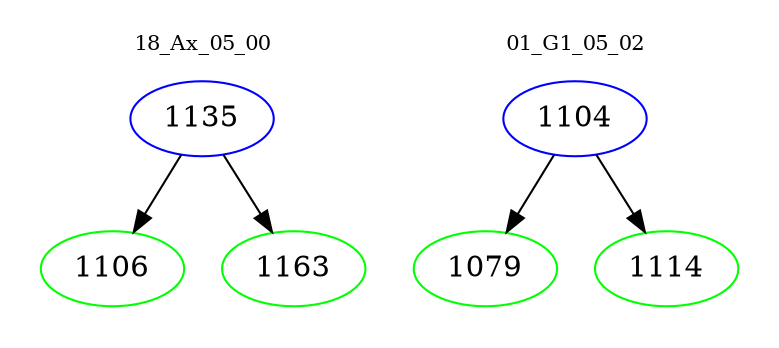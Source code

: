 digraph{
subgraph cluster_0 {
color = white
label = "18_Ax_05_00";
fontsize=10;
T0_1135 [label="1135", color="blue"]
T0_1135 -> T0_1106 [color="black"]
T0_1106 [label="1106", color="green"]
T0_1135 -> T0_1163 [color="black"]
T0_1163 [label="1163", color="green"]
}
subgraph cluster_1 {
color = white
label = "01_G1_05_02";
fontsize=10;
T1_1104 [label="1104", color="blue"]
T1_1104 -> T1_1079 [color="black"]
T1_1079 [label="1079", color="green"]
T1_1104 -> T1_1114 [color="black"]
T1_1114 [label="1114", color="green"]
}
}
